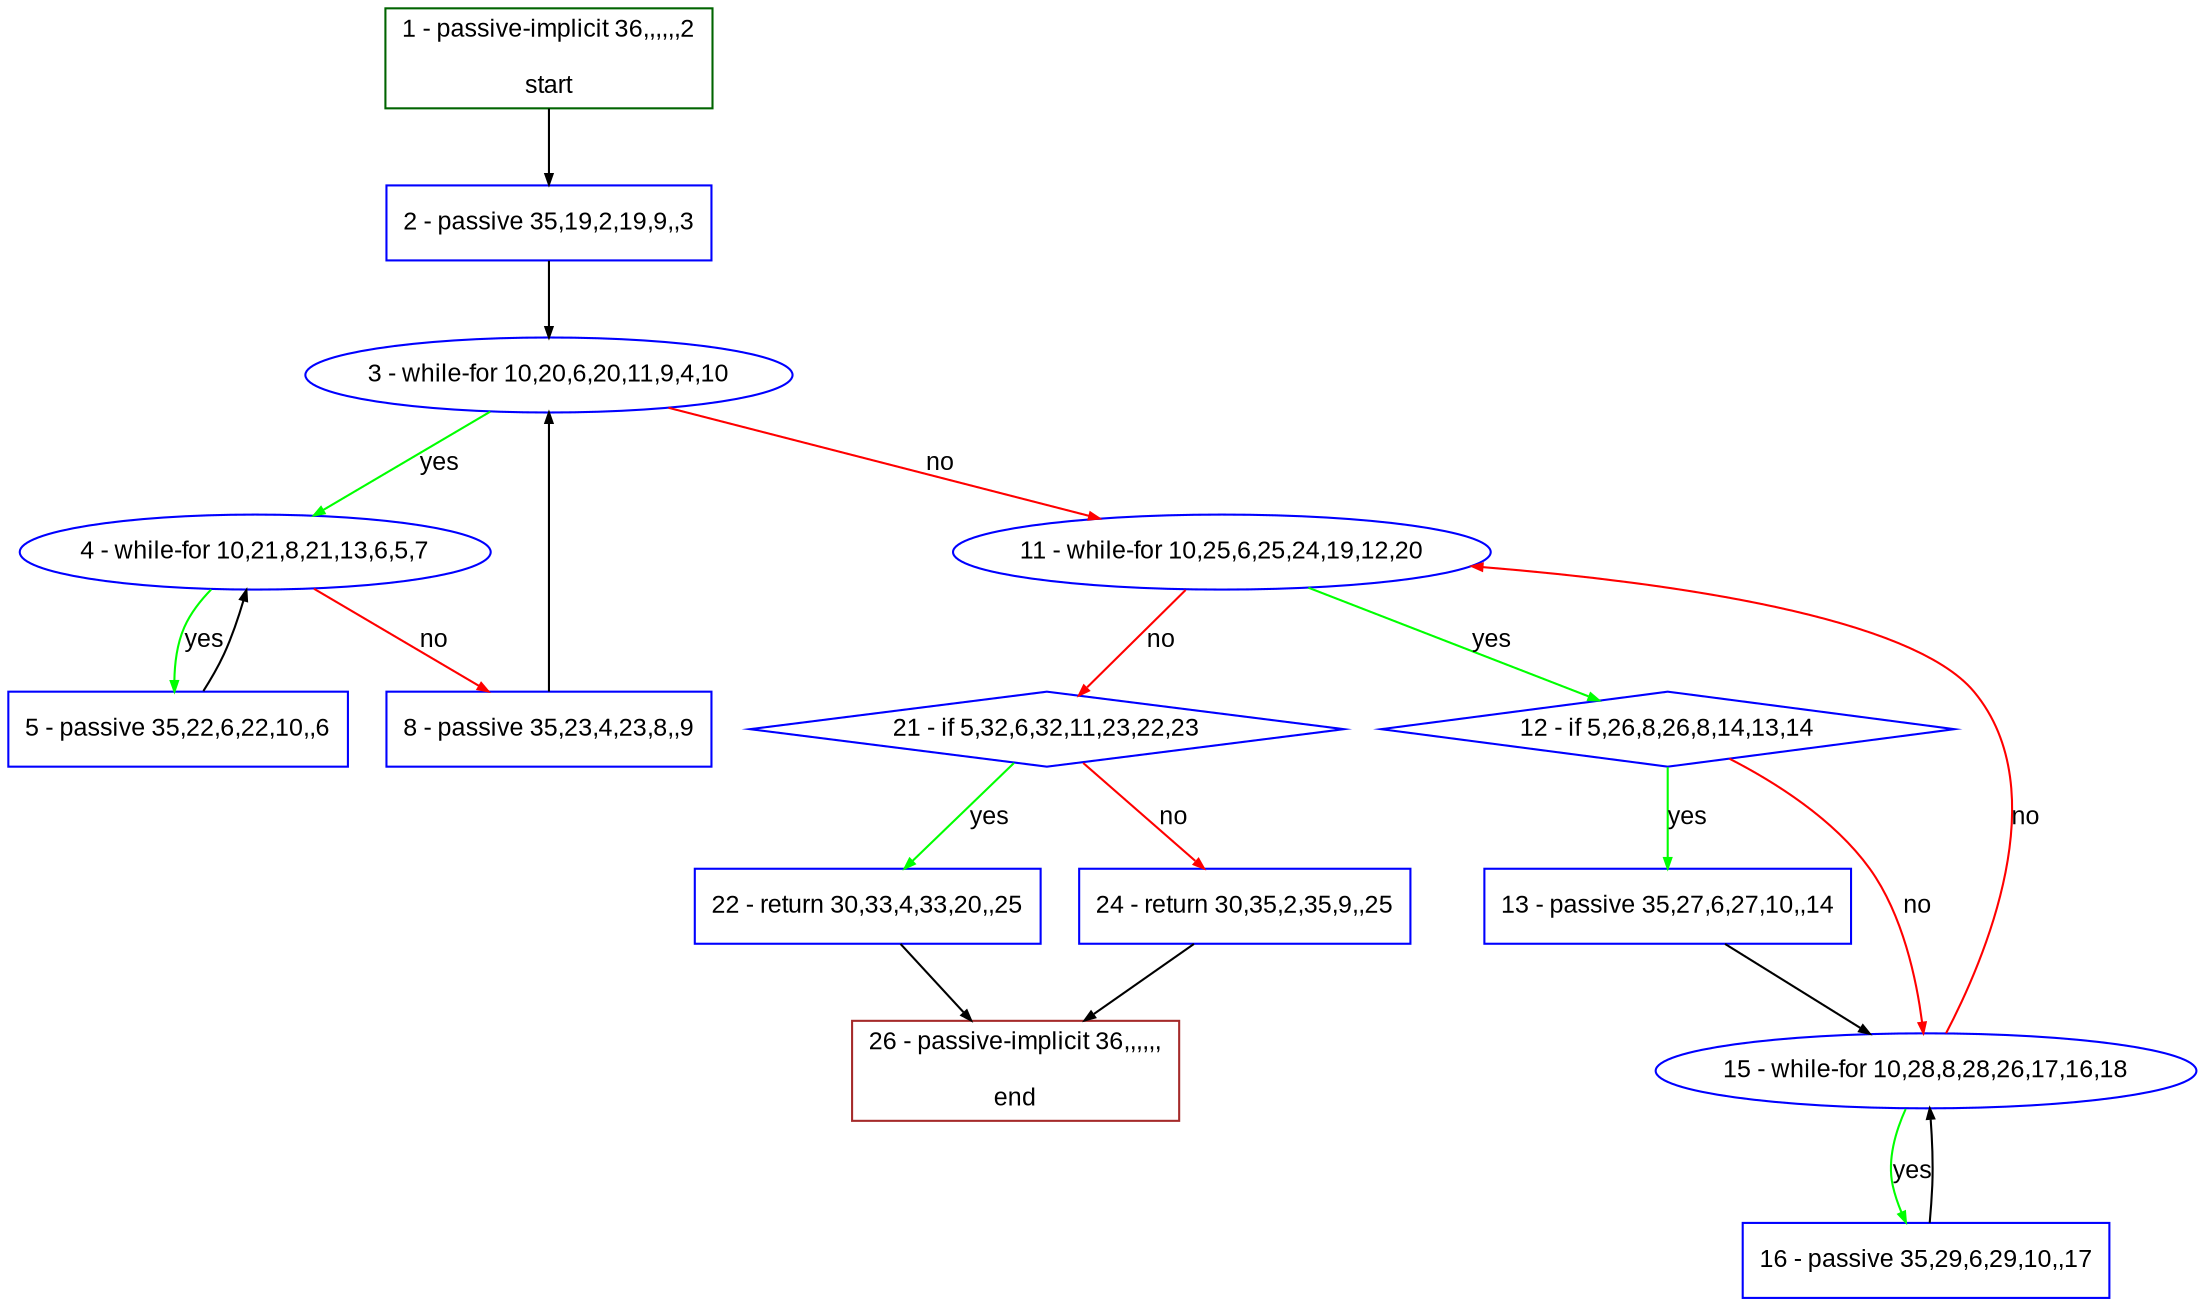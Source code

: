 digraph "" {
  graph [bgcolor="white", fillcolor="#FFFFCC", pack="true", packmode="clust", fontname="Arial", label="", fontsize="12", compound="true", style="rounded,filled"];
  node [node_initialized="no", fillcolor="white", fontname="Arial", label="", color="grey", fontsize="12", fixedsize="false", compound="true", shape="rectangle", style="filled"];
  edge [arrowtail="none", lhead="", fontcolor="black", fontname="Arial", label="", color="black", fontsize="12", arrowhead="normal", arrowsize="0.5", compound="true", ltail="", dir="forward"];
  __N1 [fillcolor="#ffffff", label="2 - passive 35,19,2,19,9,,3", color="#0000ff", shape="box", style="filled"];
  __N2 [fillcolor="#ffffff", label="1 - passive-implicit 36,,,,,,2\n\nstart", color="#006400", shape="box", style="filled"];
  __N3 [fillcolor="#ffffff", label="3 - while-for 10,20,6,20,11,9,4,10", color="#0000ff", shape="oval", style="filled"];
  __N4 [fillcolor="#ffffff", label="4 - while-for 10,21,8,21,13,6,5,7", color="#0000ff", shape="oval", style="filled"];
  __N5 [fillcolor="#ffffff", label="11 - while-for 10,25,6,25,24,19,12,20", color="#0000ff", shape="oval", style="filled"];
  __N6 [fillcolor="#ffffff", label="5 - passive 35,22,6,22,10,,6", color="#0000ff", shape="box", style="filled"];
  __N7 [fillcolor="#ffffff", label="8 - passive 35,23,4,23,8,,9", color="#0000ff", shape="box", style="filled"];
  __N8 [fillcolor="#ffffff", label="12 - if 5,26,8,26,8,14,13,14", color="#0000ff", shape="diamond", style="filled"];
  __N9 [fillcolor="#ffffff", label="21 - if 5,32,6,32,11,23,22,23", color="#0000ff", shape="diamond", style="filled"];
  __N10 [fillcolor="#ffffff", label="13 - passive 35,27,6,27,10,,14", color="#0000ff", shape="box", style="filled"];
  __N11 [fillcolor="#ffffff", label="15 - while-for 10,28,8,28,26,17,16,18", color="#0000ff", shape="oval", style="filled"];
  __N12 [fillcolor="#ffffff", label="16 - passive 35,29,6,29,10,,17", color="#0000ff", shape="box", style="filled"];
  __N13 [fillcolor="#ffffff", label="22 - return 30,33,4,33,20,,25", color="#0000ff", shape="box", style="filled"];
  __N14 [fillcolor="#ffffff", label="24 - return 30,35,2,35,9,,25", color="#0000ff", shape="box", style="filled"];
  __N15 [fillcolor="#ffffff", label="26 - passive-implicit 36,,,,,,\n\nend", color="#a52a2a", shape="box", style="filled"];
  __N2 -> __N1 [arrowtail="none", color="#000000", label="", arrowhead="normal", dir="forward"];
  __N1 -> __N3 [arrowtail="none", color="#000000", label="", arrowhead="normal", dir="forward"];
  __N3 -> __N4 [arrowtail="none", color="#00ff00", label="yes", arrowhead="normal", dir="forward"];
  __N3 -> __N5 [arrowtail="none", color="#ff0000", label="no", arrowhead="normal", dir="forward"];
  __N4 -> __N6 [arrowtail="none", color="#00ff00", label="yes", arrowhead="normal", dir="forward"];
  __N6 -> __N4 [arrowtail="none", color="#000000", label="", arrowhead="normal", dir="forward"];
  __N4 -> __N7 [arrowtail="none", color="#ff0000", label="no", arrowhead="normal", dir="forward"];
  __N7 -> __N3 [arrowtail="none", color="#000000", label="", arrowhead="normal", dir="forward"];
  __N5 -> __N8 [arrowtail="none", color="#00ff00", label="yes", arrowhead="normal", dir="forward"];
  __N5 -> __N9 [arrowtail="none", color="#ff0000", label="no", arrowhead="normal", dir="forward"];
  __N8 -> __N10 [arrowtail="none", color="#00ff00", label="yes", arrowhead="normal", dir="forward"];
  __N8 -> __N11 [arrowtail="none", color="#ff0000", label="no", arrowhead="normal", dir="forward"];
  __N10 -> __N11 [arrowtail="none", color="#000000", label="", arrowhead="normal", dir="forward"];
  __N11 -> __N5 [arrowtail="none", color="#ff0000", label="no", arrowhead="normal", dir="forward"];
  __N11 -> __N12 [arrowtail="none", color="#00ff00", label="yes", arrowhead="normal", dir="forward"];
  __N12 -> __N11 [arrowtail="none", color="#000000", label="", arrowhead="normal", dir="forward"];
  __N9 -> __N13 [arrowtail="none", color="#00ff00", label="yes", arrowhead="normal", dir="forward"];
  __N9 -> __N14 [arrowtail="none", color="#ff0000", label="no", arrowhead="normal", dir="forward"];
  __N13 -> __N15 [arrowtail="none", color="#000000", label="", arrowhead="normal", dir="forward"];
  __N14 -> __N15 [arrowtail="none", color="#000000", label="", arrowhead="normal", dir="forward"];
}
